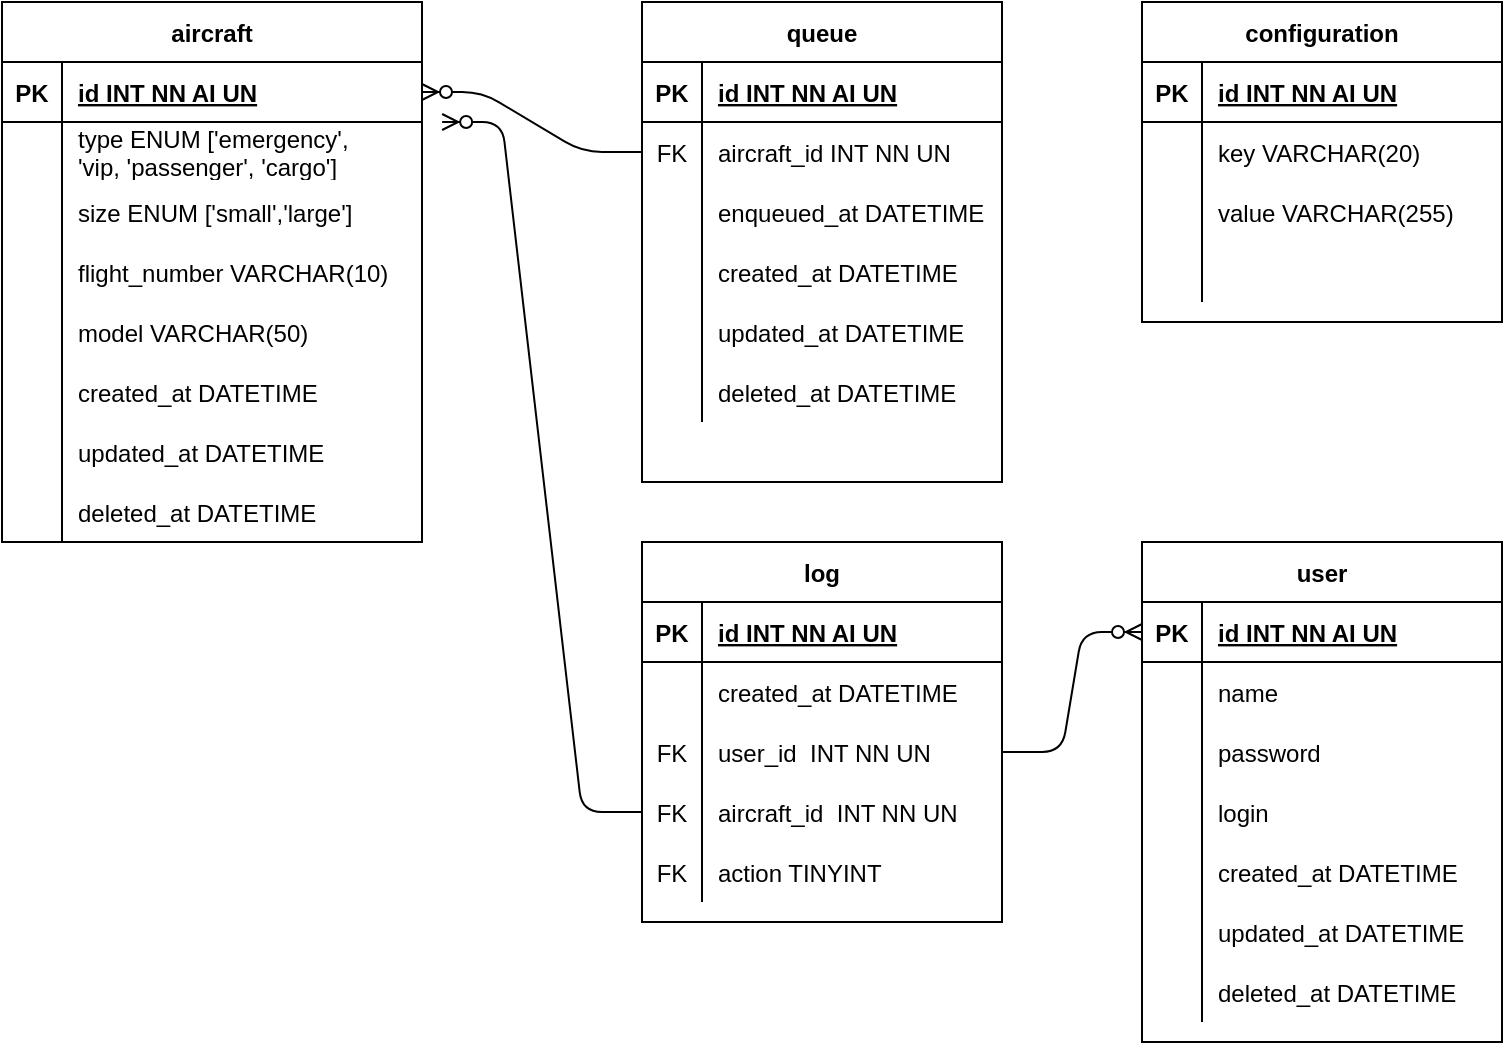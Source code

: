 <mxfile version="13.9.9" type="device"><diagram id="0ht2j76KLp9lDVNK0wAq" name="Page-1"><mxGraphModel dx="1422" dy="815" grid="1" gridSize="10" guides="1" tooltips="1" connect="1" arrows="1" fold="1" page="1" pageScale="1" pageWidth="1654" pageHeight="1169" math="0" shadow="0"><root><mxCell id="0"/><mxCell id="1" parent="0"/><mxCell id="XQBScmDAAt6XCxEWVp5U-1" value="aircraft" style="shape=table;startSize=30;container=1;collapsible=1;childLayout=tableLayout;fixedRows=1;rowLines=0;fontStyle=1;align=center;resizeLast=1;" parent="1" vertex="1"><mxGeometry y="90" width="210" height="270" as="geometry"/></mxCell><mxCell id="XQBScmDAAt6XCxEWVp5U-2" value="" style="shape=partialRectangle;collapsible=0;dropTarget=0;pointerEvents=0;fillColor=none;top=0;left=0;bottom=1;right=0;points=[[0,0.5],[1,0.5]];portConstraint=eastwest;" parent="XQBScmDAAt6XCxEWVp5U-1" vertex="1"><mxGeometry y="30" width="210" height="30" as="geometry"/></mxCell><mxCell id="XQBScmDAAt6XCxEWVp5U-3" value="PK" style="shape=partialRectangle;connectable=0;fillColor=none;top=0;left=0;bottom=0;right=0;fontStyle=1;overflow=hidden;" parent="XQBScmDAAt6XCxEWVp5U-2" vertex="1"><mxGeometry width="30" height="30" as="geometry"/></mxCell><mxCell id="XQBScmDAAt6XCxEWVp5U-4" value="id INT NN AI UN" style="shape=partialRectangle;connectable=0;fillColor=none;top=0;left=0;bottom=0;right=0;align=left;spacingLeft=6;fontStyle=5;overflow=hidden;" parent="XQBScmDAAt6XCxEWVp5U-2" vertex="1"><mxGeometry x="30" width="180" height="30" as="geometry"/></mxCell><mxCell id="XQBScmDAAt6XCxEWVp5U-5" value="" style="shape=partialRectangle;collapsible=0;dropTarget=0;pointerEvents=0;fillColor=none;top=0;left=0;bottom=0;right=0;points=[[0,0.5],[1,0.5]];portConstraint=eastwest;" parent="XQBScmDAAt6XCxEWVp5U-1" vertex="1"><mxGeometry y="60" width="210" height="30" as="geometry"/></mxCell><mxCell id="XQBScmDAAt6XCxEWVp5U-6" value="" style="shape=partialRectangle;connectable=0;fillColor=none;top=0;left=0;bottom=0;right=0;editable=1;overflow=hidden;" parent="XQBScmDAAt6XCxEWVp5U-5" vertex="1"><mxGeometry width="30" height="30" as="geometry"/></mxCell><mxCell id="XQBScmDAAt6XCxEWVp5U-7" value="type ENUM ['emergency', &#10;'vip, 'passenger', 'cargo']" style="shape=partialRectangle;connectable=0;fillColor=none;top=0;left=0;bottom=0;right=0;align=left;spacingLeft=6;overflow=hidden;" parent="XQBScmDAAt6XCxEWVp5U-5" vertex="1"><mxGeometry x="30" width="180" height="30" as="geometry"/></mxCell><mxCell id="XQBScmDAAt6XCxEWVp5U-8" value="" style="shape=partialRectangle;collapsible=0;dropTarget=0;pointerEvents=0;fillColor=none;top=0;left=0;bottom=0;right=0;points=[[0,0.5],[1,0.5]];portConstraint=eastwest;" parent="XQBScmDAAt6XCxEWVp5U-1" vertex="1"><mxGeometry y="90" width="210" height="30" as="geometry"/></mxCell><mxCell id="XQBScmDAAt6XCxEWVp5U-9" value="" style="shape=partialRectangle;connectable=0;fillColor=none;top=0;left=0;bottom=0;right=0;editable=1;overflow=hidden;" parent="XQBScmDAAt6XCxEWVp5U-8" vertex="1"><mxGeometry width="30" height="30" as="geometry"/></mxCell><mxCell id="XQBScmDAAt6XCxEWVp5U-10" value="size ENUM ['small','large']" style="shape=partialRectangle;connectable=0;fillColor=none;top=0;left=0;bottom=0;right=0;align=left;spacingLeft=6;overflow=hidden;" parent="XQBScmDAAt6XCxEWVp5U-8" vertex="1"><mxGeometry x="30" width="180" height="30" as="geometry"/></mxCell><mxCell id="XQBScmDAAt6XCxEWVp5U-11" value="" style="shape=partialRectangle;collapsible=0;dropTarget=0;pointerEvents=0;fillColor=none;top=0;left=0;bottom=0;right=0;points=[[0,0.5],[1,0.5]];portConstraint=eastwest;" parent="XQBScmDAAt6XCxEWVp5U-1" vertex="1"><mxGeometry y="120" width="210" height="30" as="geometry"/></mxCell><mxCell id="XQBScmDAAt6XCxEWVp5U-12" value="" style="shape=partialRectangle;connectable=0;fillColor=none;top=0;left=0;bottom=0;right=0;editable=1;overflow=hidden;" parent="XQBScmDAAt6XCxEWVp5U-11" vertex="1"><mxGeometry width="30" height="30" as="geometry"/></mxCell><mxCell id="XQBScmDAAt6XCxEWVp5U-13" value="flight_number VARCHAR(10)" style="shape=partialRectangle;connectable=0;fillColor=none;top=0;left=0;bottom=0;right=0;align=left;spacingLeft=6;overflow=hidden;" parent="XQBScmDAAt6XCxEWVp5U-11" vertex="1"><mxGeometry x="30" width="180" height="30" as="geometry"/></mxCell><mxCell id="XQBScmDAAt6XCxEWVp5U-69" value="" style="shape=partialRectangle;collapsible=0;dropTarget=0;pointerEvents=0;fillColor=none;top=0;left=0;bottom=0;right=0;points=[[0,0.5],[1,0.5]];portConstraint=eastwest;" parent="XQBScmDAAt6XCxEWVp5U-1" vertex="1"><mxGeometry y="150" width="210" height="30" as="geometry"/></mxCell><mxCell id="XQBScmDAAt6XCxEWVp5U-70" value="" style="shape=partialRectangle;connectable=0;fillColor=none;top=0;left=0;bottom=0;right=0;editable=1;overflow=hidden;" parent="XQBScmDAAt6XCxEWVp5U-69" vertex="1"><mxGeometry width="30" height="30" as="geometry"/></mxCell><mxCell id="XQBScmDAAt6XCxEWVp5U-71" value="model VARCHAR(50)" style="shape=partialRectangle;connectable=0;fillColor=none;top=0;left=0;bottom=0;right=0;align=left;spacingLeft=6;overflow=hidden;" parent="XQBScmDAAt6XCxEWVp5U-69" vertex="1"><mxGeometry x="30" width="180" height="30" as="geometry"/></mxCell><mxCell id="xh_Sr3jbjIxANWJktHAV-7" value="" style="shape=partialRectangle;collapsible=0;dropTarget=0;pointerEvents=0;fillColor=none;top=0;left=0;bottom=0;right=0;points=[[0,0.5],[1,0.5]];portConstraint=eastwest;" vertex="1" parent="XQBScmDAAt6XCxEWVp5U-1"><mxGeometry y="180" width="210" height="30" as="geometry"/></mxCell><mxCell id="xh_Sr3jbjIxANWJktHAV-8" value="" style="shape=partialRectangle;connectable=0;fillColor=none;top=0;left=0;bottom=0;right=0;editable=1;overflow=hidden;" vertex="1" parent="xh_Sr3jbjIxANWJktHAV-7"><mxGeometry width="30" height="30" as="geometry"/></mxCell><mxCell id="xh_Sr3jbjIxANWJktHAV-9" value="created_at DATETIME" style="shape=partialRectangle;connectable=0;fillColor=none;top=0;left=0;bottom=0;right=0;align=left;spacingLeft=6;overflow=hidden;" vertex="1" parent="xh_Sr3jbjIxANWJktHAV-7"><mxGeometry x="30" width="180" height="30" as="geometry"/></mxCell><mxCell id="xh_Sr3jbjIxANWJktHAV-10" value="" style="shape=partialRectangle;collapsible=0;dropTarget=0;pointerEvents=0;fillColor=none;top=0;left=0;bottom=0;right=0;points=[[0,0.5],[1,0.5]];portConstraint=eastwest;" vertex="1" parent="XQBScmDAAt6XCxEWVp5U-1"><mxGeometry y="210" width="210" height="30" as="geometry"/></mxCell><mxCell id="xh_Sr3jbjIxANWJktHAV-11" value="" style="shape=partialRectangle;connectable=0;fillColor=none;top=0;left=0;bottom=0;right=0;editable=1;overflow=hidden;" vertex="1" parent="xh_Sr3jbjIxANWJktHAV-10"><mxGeometry width="30" height="30" as="geometry"/></mxCell><mxCell id="xh_Sr3jbjIxANWJktHAV-12" value="updated_at DATETIME" style="shape=partialRectangle;connectable=0;fillColor=none;top=0;left=0;bottom=0;right=0;align=left;spacingLeft=6;overflow=hidden;" vertex="1" parent="xh_Sr3jbjIxANWJktHAV-10"><mxGeometry x="30" width="180" height="30" as="geometry"/></mxCell><mxCell id="xh_Sr3jbjIxANWJktHAV-13" value="" style="shape=partialRectangle;collapsible=0;dropTarget=0;pointerEvents=0;fillColor=none;top=0;left=0;bottom=0;right=0;points=[[0,0.5],[1,0.5]];portConstraint=eastwest;" vertex="1" parent="XQBScmDAAt6XCxEWVp5U-1"><mxGeometry y="240" width="210" height="30" as="geometry"/></mxCell><mxCell id="xh_Sr3jbjIxANWJktHAV-14" value="" style="shape=partialRectangle;connectable=0;fillColor=none;top=0;left=0;bottom=0;right=0;editable=1;overflow=hidden;" vertex="1" parent="xh_Sr3jbjIxANWJktHAV-13"><mxGeometry width="30" height="30" as="geometry"/></mxCell><mxCell id="xh_Sr3jbjIxANWJktHAV-15" value="deleted_at DATETIME" style="shape=partialRectangle;connectable=0;fillColor=none;top=0;left=0;bottom=0;right=0;align=left;spacingLeft=6;overflow=hidden;" vertex="1" parent="xh_Sr3jbjIxANWJktHAV-13"><mxGeometry x="30" width="180" height="30" as="geometry"/></mxCell><mxCell id="XQBScmDAAt6XCxEWVp5U-14" value="configuration" style="shape=table;startSize=30;container=1;collapsible=1;childLayout=tableLayout;fixedRows=1;rowLines=0;fontStyle=1;align=center;resizeLast=1;" parent="1" vertex="1"><mxGeometry x="570" y="90" width="180" height="160" as="geometry"/></mxCell><mxCell id="XQBScmDAAt6XCxEWVp5U-15" value="" style="shape=partialRectangle;collapsible=0;dropTarget=0;pointerEvents=0;fillColor=none;top=0;left=0;bottom=1;right=0;points=[[0,0.5],[1,0.5]];portConstraint=eastwest;" parent="XQBScmDAAt6XCxEWVp5U-14" vertex="1"><mxGeometry y="30" width="180" height="30" as="geometry"/></mxCell><mxCell id="XQBScmDAAt6XCxEWVp5U-16" value="PK" style="shape=partialRectangle;connectable=0;fillColor=none;top=0;left=0;bottom=0;right=0;fontStyle=1;overflow=hidden;" parent="XQBScmDAAt6XCxEWVp5U-15" vertex="1"><mxGeometry width="30" height="30" as="geometry"/></mxCell><mxCell id="XQBScmDAAt6XCxEWVp5U-17" value="id INT NN AI UN" style="shape=partialRectangle;connectable=0;fillColor=none;top=0;left=0;bottom=0;right=0;align=left;spacingLeft=6;fontStyle=5;overflow=hidden;" parent="XQBScmDAAt6XCxEWVp5U-15" vertex="1"><mxGeometry x="30" width="150" height="30" as="geometry"/></mxCell><mxCell id="XQBScmDAAt6XCxEWVp5U-18" value="" style="shape=partialRectangle;collapsible=0;dropTarget=0;pointerEvents=0;fillColor=none;top=0;left=0;bottom=0;right=0;points=[[0,0.5],[1,0.5]];portConstraint=eastwest;" parent="XQBScmDAAt6XCxEWVp5U-14" vertex="1"><mxGeometry y="60" width="180" height="30" as="geometry"/></mxCell><mxCell id="XQBScmDAAt6XCxEWVp5U-19" value="" style="shape=partialRectangle;connectable=0;fillColor=none;top=0;left=0;bottom=0;right=0;editable=1;overflow=hidden;" parent="XQBScmDAAt6XCxEWVp5U-18" vertex="1"><mxGeometry width="30" height="30" as="geometry"/></mxCell><mxCell id="XQBScmDAAt6XCxEWVp5U-20" value="key VARCHAR(20)" style="shape=partialRectangle;connectable=0;fillColor=none;top=0;left=0;bottom=0;right=0;align=left;spacingLeft=6;overflow=hidden;" parent="XQBScmDAAt6XCxEWVp5U-18" vertex="1"><mxGeometry x="30" width="150" height="30" as="geometry"/></mxCell><mxCell id="XQBScmDAAt6XCxEWVp5U-21" value="" style="shape=partialRectangle;collapsible=0;dropTarget=0;pointerEvents=0;fillColor=none;top=0;left=0;bottom=0;right=0;points=[[0,0.5],[1,0.5]];portConstraint=eastwest;" parent="XQBScmDAAt6XCxEWVp5U-14" vertex="1"><mxGeometry y="90" width="180" height="30" as="geometry"/></mxCell><mxCell id="XQBScmDAAt6XCxEWVp5U-22" value="" style="shape=partialRectangle;connectable=0;fillColor=none;top=0;left=0;bottom=0;right=0;editable=1;overflow=hidden;" parent="XQBScmDAAt6XCxEWVp5U-21" vertex="1"><mxGeometry width="30" height="30" as="geometry"/></mxCell><mxCell id="XQBScmDAAt6XCxEWVp5U-23" value="value VARCHAR(255)" style="shape=partialRectangle;connectable=0;fillColor=none;top=0;left=0;bottom=0;right=0;align=left;spacingLeft=6;overflow=hidden;" parent="XQBScmDAAt6XCxEWVp5U-21" vertex="1"><mxGeometry x="30" width="150" height="30" as="geometry"/></mxCell><mxCell id="XQBScmDAAt6XCxEWVp5U-24" value="" style="shape=partialRectangle;collapsible=0;dropTarget=0;pointerEvents=0;fillColor=none;top=0;left=0;bottom=0;right=0;points=[[0,0.5],[1,0.5]];portConstraint=eastwest;" parent="XQBScmDAAt6XCxEWVp5U-14" vertex="1"><mxGeometry y="120" width="180" height="30" as="geometry"/></mxCell><mxCell id="XQBScmDAAt6XCxEWVp5U-25" value="" style="shape=partialRectangle;connectable=0;fillColor=none;top=0;left=0;bottom=0;right=0;editable=1;overflow=hidden;" parent="XQBScmDAAt6XCxEWVp5U-24" vertex="1"><mxGeometry width="30" height="30" as="geometry"/></mxCell><mxCell id="XQBScmDAAt6XCxEWVp5U-26" value="" style="shape=partialRectangle;connectable=0;fillColor=none;top=0;left=0;bottom=0;right=0;align=left;spacingLeft=6;overflow=hidden;" parent="XQBScmDAAt6XCxEWVp5U-24" vertex="1"><mxGeometry x="30" width="150" height="30" as="geometry"/></mxCell><mxCell id="XQBScmDAAt6XCxEWVp5U-27" value="queue" style="shape=table;startSize=30;container=1;collapsible=1;childLayout=tableLayout;fixedRows=1;rowLines=0;fontStyle=1;align=center;resizeLast=1;" parent="1" vertex="1"><mxGeometry x="320" y="90" width="180" height="240" as="geometry"/></mxCell><mxCell id="XQBScmDAAt6XCxEWVp5U-28" value="" style="shape=partialRectangle;collapsible=0;dropTarget=0;pointerEvents=0;fillColor=none;top=0;left=0;bottom=1;right=0;points=[[0,0.5],[1,0.5]];portConstraint=eastwest;" parent="XQBScmDAAt6XCxEWVp5U-27" vertex="1"><mxGeometry y="30" width="180" height="30" as="geometry"/></mxCell><mxCell id="XQBScmDAAt6XCxEWVp5U-29" value="PK" style="shape=partialRectangle;connectable=0;fillColor=none;top=0;left=0;bottom=0;right=0;fontStyle=1;overflow=hidden;" parent="XQBScmDAAt6XCxEWVp5U-28" vertex="1"><mxGeometry width="30" height="30" as="geometry"/></mxCell><mxCell id="XQBScmDAAt6XCxEWVp5U-30" value="id INT NN AI UN" style="shape=partialRectangle;connectable=0;fillColor=none;top=0;left=0;bottom=0;right=0;align=left;spacingLeft=6;fontStyle=5;overflow=hidden;" parent="XQBScmDAAt6XCxEWVp5U-28" vertex="1"><mxGeometry x="30" width="150" height="30" as="geometry"/></mxCell><mxCell id="XQBScmDAAt6XCxEWVp5U-31" value="" style="shape=partialRectangle;collapsible=0;dropTarget=0;pointerEvents=0;fillColor=none;top=0;left=0;bottom=0;right=0;points=[[0,0.5],[1,0.5]];portConstraint=eastwest;" parent="XQBScmDAAt6XCxEWVp5U-27" vertex="1"><mxGeometry y="60" width="180" height="30" as="geometry"/></mxCell><mxCell id="XQBScmDAAt6XCxEWVp5U-32" value="FK" style="shape=partialRectangle;connectable=0;fillColor=none;top=0;left=0;bottom=0;right=0;editable=1;overflow=hidden;" parent="XQBScmDAAt6XCxEWVp5U-31" vertex="1"><mxGeometry width="30" height="30" as="geometry"/></mxCell><mxCell id="XQBScmDAAt6XCxEWVp5U-33" value="aircraft_id INT NN UN" style="shape=partialRectangle;connectable=0;fillColor=none;top=0;left=0;bottom=0;right=0;align=left;spacingLeft=6;overflow=hidden;" parent="XQBScmDAAt6XCxEWVp5U-31" vertex="1"><mxGeometry x="30" width="150" height="30" as="geometry"/></mxCell><mxCell id="XQBScmDAAt6XCxEWVp5U-34" value="" style="shape=partialRectangle;collapsible=0;dropTarget=0;pointerEvents=0;fillColor=none;top=0;left=0;bottom=0;right=0;points=[[0,0.5],[1,0.5]];portConstraint=eastwest;" parent="XQBScmDAAt6XCxEWVp5U-27" vertex="1"><mxGeometry y="90" width="180" height="30" as="geometry"/></mxCell><mxCell id="XQBScmDAAt6XCxEWVp5U-35" value="" style="shape=partialRectangle;connectable=0;fillColor=none;top=0;left=0;bottom=0;right=0;editable=1;overflow=hidden;" parent="XQBScmDAAt6XCxEWVp5U-34" vertex="1"><mxGeometry width="30" height="30" as="geometry"/></mxCell><mxCell id="XQBScmDAAt6XCxEWVp5U-36" value="enqueued_at DATETIME" style="shape=partialRectangle;connectable=0;fillColor=none;top=0;left=0;bottom=0;right=0;align=left;spacingLeft=6;overflow=hidden;" parent="XQBScmDAAt6XCxEWVp5U-34" vertex="1"><mxGeometry x="30" width="150" height="30" as="geometry"/></mxCell><mxCell id="XQBScmDAAt6XCxEWVp5U-37" value="" style="shape=partialRectangle;collapsible=0;dropTarget=0;pointerEvents=0;fillColor=none;top=0;left=0;bottom=0;right=0;points=[[0,0.5],[1,0.5]];portConstraint=eastwest;" parent="XQBScmDAAt6XCxEWVp5U-27" vertex="1"><mxGeometry y="120" width="180" height="30" as="geometry"/></mxCell><mxCell id="XQBScmDAAt6XCxEWVp5U-38" value="" style="shape=partialRectangle;connectable=0;fillColor=none;top=0;left=0;bottom=0;right=0;editable=1;overflow=hidden;" parent="XQBScmDAAt6XCxEWVp5U-37" vertex="1"><mxGeometry width="30" height="30" as="geometry"/></mxCell><mxCell id="XQBScmDAAt6XCxEWVp5U-39" value="created_at DATETIME" style="shape=partialRectangle;connectable=0;fillColor=none;top=0;left=0;bottom=0;right=0;align=left;spacingLeft=6;overflow=hidden;" parent="XQBScmDAAt6XCxEWVp5U-37" vertex="1"><mxGeometry x="30" width="150" height="30" as="geometry"/></mxCell><mxCell id="xh_Sr3jbjIxANWJktHAV-1" value="" style="shape=partialRectangle;collapsible=0;dropTarget=0;pointerEvents=0;fillColor=none;top=0;left=0;bottom=0;right=0;points=[[0,0.5],[1,0.5]];portConstraint=eastwest;" vertex="1" parent="XQBScmDAAt6XCxEWVp5U-27"><mxGeometry y="150" width="180" height="30" as="geometry"/></mxCell><mxCell id="xh_Sr3jbjIxANWJktHAV-2" value="" style="shape=partialRectangle;connectable=0;fillColor=none;top=0;left=0;bottom=0;right=0;editable=1;overflow=hidden;" vertex="1" parent="xh_Sr3jbjIxANWJktHAV-1"><mxGeometry width="30" height="30" as="geometry"/></mxCell><mxCell id="xh_Sr3jbjIxANWJktHAV-3" value="updated_at DATETIME" style="shape=partialRectangle;connectable=0;fillColor=none;top=0;left=0;bottom=0;right=0;align=left;spacingLeft=6;overflow=hidden;" vertex="1" parent="xh_Sr3jbjIxANWJktHAV-1"><mxGeometry x="30" width="150" height="30" as="geometry"/></mxCell><mxCell id="xh_Sr3jbjIxANWJktHAV-4" value="" style="shape=partialRectangle;collapsible=0;dropTarget=0;pointerEvents=0;fillColor=none;top=0;left=0;bottom=0;right=0;points=[[0,0.5],[1,0.5]];portConstraint=eastwest;" vertex="1" parent="XQBScmDAAt6XCxEWVp5U-27"><mxGeometry y="180" width="180" height="30" as="geometry"/></mxCell><mxCell id="xh_Sr3jbjIxANWJktHAV-5" value="" style="shape=partialRectangle;connectable=0;fillColor=none;top=0;left=0;bottom=0;right=0;editable=1;overflow=hidden;" vertex="1" parent="xh_Sr3jbjIxANWJktHAV-4"><mxGeometry width="30" height="30" as="geometry"/></mxCell><mxCell id="xh_Sr3jbjIxANWJktHAV-6" value="deleted_at DATETIME" style="shape=partialRectangle;connectable=0;fillColor=none;top=0;left=0;bottom=0;right=0;align=left;spacingLeft=6;overflow=hidden;" vertex="1" parent="xh_Sr3jbjIxANWJktHAV-4"><mxGeometry x="30" width="150" height="30" as="geometry"/></mxCell><mxCell id="XQBScmDAAt6XCxEWVp5U-40" value="log" style="shape=table;startSize=30;container=1;collapsible=1;childLayout=tableLayout;fixedRows=1;rowLines=0;fontStyle=1;align=center;resizeLast=1;" parent="1" vertex="1"><mxGeometry x="320" y="360" width="180" height="190" as="geometry"/></mxCell><mxCell id="XQBScmDAAt6XCxEWVp5U-41" value="" style="shape=partialRectangle;collapsible=0;dropTarget=0;pointerEvents=0;fillColor=none;top=0;left=0;bottom=1;right=0;points=[[0,0.5],[1,0.5]];portConstraint=eastwest;" parent="XQBScmDAAt6XCxEWVp5U-40" vertex="1"><mxGeometry y="30" width="180" height="30" as="geometry"/></mxCell><mxCell id="XQBScmDAAt6XCxEWVp5U-42" value="PK" style="shape=partialRectangle;connectable=0;fillColor=none;top=0;left=0;bottom=0;right=0;fontStyle=1;overflow=hidden;" parent="XQBScmDAAt6XCxEWVp5U-41" vertex="1"><mxGeometry width="30" height="30" as="geometry"/></mxCell><mxCell id="XQBScmDAAt6XCxEWVp5U-43" value="id INT NN AI UN" style="shape=partialRectangle;connectable=0;fillColor=none;top=0;left=0;bottom=0;right=0;align=left;spacingLeft=6;fontStyle=5;overflow=hidden;" parent="XQBScmDAAt6XCxEWVp5U-41" vertex="1"><mxGeometry x="30" width="150" height="30" as="geometry"/></mxCell><mxCell id="XQBScmDAAt6XCxEWVp5U-44" value="" style="shape=partialRectangle;collapsible=0;dropTarget=0;pointerEvents=0;fillColor=none;top=0;left=0;bottom=0;right=0;points=[[0,0.5],[1,0.5]];portConstraint=eastwest;" parent="XQBScmDAAt6XCxEWVp5U-40" vertex="1"><mxGeometry y="60" width="180" height="30" as="geometry"/></mxCell><mxCell id="XQBScmDAAt6XCxEWVp5U-45" value="" style="shape=partialRectangle;connectable=0;fillColor=none;top=0;left=0;bottom=0;right=0;editable=1;overflow=hidden;" parent="XQBScmDAAt6XCxEWVp5U-44" vertex="1"><mxGeometry width="30" height="30" as="geometry"/></mxCell><mxCell id="XQBScmDAAt6XCxEWVp5U-46" value="created_at DATETIME" style="shape=partialRectangle;connectable=0;fillColor=none;top=0;left=0;bottom=0;right=0;align=left;spacingLeft=6;overflow=hidden;" parent="XQBScmDAAt6XCxEWVp5U-44" vertex="1"><mxGeometry x="30" width="150" height="30" as="geometry"/></mxCell><mxCell id="XQBScmDAAt6XCxEWVp5U-47" value="" style="shape=partialRectangle;collapsible=0;dropTarget=0;pointerEvents=0;fillColor=none;top=0;left=0;bottom=0;right=0;points=[[0,0.5],[1,0.5]];portConstraint=eastwest;" parent="XQBScmDAAt6XCxEWVp5U-40" vertex="1"><mxGeometry y="90" width="180" height="30" as="geometry"/></mxCell><mxCell id="XQBScmDAAt6XCxEWVp5U-48" value="FK" style="shape=partialRectangle;connectable=0;fillColor=none;top=0;left=0;bottom=0;right=0;editable=1;overflow=hidden;" parent="XQBScmDAAt6XCxEWVp5U-47" vertex="1"><mxGeometry width="30" height="30" as="geometry"/></mxCell><mxCell id="XQBScmDAAt6XCxEWVp5U-49" value="user_id  INT NN UN" style="shape=partialRectangle;connectable=0;fillColor=none;top=0;left=0;bottom=0;right=0;align=left;spacingLeft=6;overflow=hidden;" parent="XQBScmDAAt6XCxEWVp5U-47" vertex="1"><mxGeometry x="30" width="150" height="30" as="geometry"/></mxCell><mxCell id="XQBScmDAAt6XCxEWVp5U-50" value="" style="shape=partialRectangle;collapsible=0;dropTarget=0;pointerEvents=0;fillColor=none;top=0;left=0;bottom=0;right=0;points=[[0,0.5],[1,0.5]];portConstraint=eastwest;" parent="XQBScmDAAt6XCxEWVp5U-40" vertex="1"><mxGeometry y="120" width="180" height="30" as="geometry"/></mxCell><mxCell id="XQBScmDAAt6XCxEWVp5U-51" value="FK" style="shape=partialRectangle;connectable=0;fillColor=none;top=0;left=0;bottom=0;right=0;editable=1;overflow=hidden;" parent="XQBScmDAAt6XCxEWVp5U-50" vertex="1"><mxGeometry width="30" height="30" as="geometry"/></mxCell><mxCell id="XQBScmDAAt6XCxEWVp5U-52" value="aircraft_id  INT NN UN" style="shape=partialRectangle;connectable=0;fillColor=none;top=0;left=0;bottom=0;right=0;align=left;spacingLeft=6;overflow=hidden;" parent="XQBScmDAAt6XCxEWVp5U-50" vertex="1"><mxGeometry x="30" width="150" height="30" as="geometry"/></mxCell><mxCell id="XQBScmDAAt6XCxEWVp5U-72" value="" style="shape=partialRectangle;collapsible=0;dropTarget=0;pointerEvents=0;fillColor=none;top=0;left=0;bottom=0;right=0;points=[[0,0.5],[1,0.5]];portConstraint=eastwest;" parent="XQBScmDAAt6XCxEWVp5U-40" vertex="1"><mxGeometry y="150" width="180" height="30" as="geometry"/></mxCell><mxCell id="XQBScmDAAt6XCxEWVp5U-73" value="FK" style="shape=partialRectangle;connectable=0;fillColor=none;top=0;left=0;bottom=0;right=0;editable=1;overflow=hidden;" parent="XQBScmDAAt6XCxEWVp5U-72" vertex="1"><mxGeometry width="30" height="30" as="geometry"/></mxCell><mxCell id="XQBScmDAAt6XCxEWVp5U-74" value="action TINYINT" style="shape=partialRectangle;connectable=0;fillColor=none;top=0;left=0;bottom=0;right=0;align=left;spacingLeft=6;overflow=hidden;" parent="XQBScmDAAt6XCxEWVp5U-72" vertex="1"><mxGeometry x="30" width="150" height="30" as="geometry"/></mxCell><mxCell id="XQBScmDAAt6XCxEWVp5U-53" value="user" style="shape=table;startSize=30;container=1;collapsible=1;childLayout=tableLayout;fixedRows=1;rowLines=0;fontStyle=1;align=center;resizeLast=1;" parent="1" vertex="1"><mxGeometry x="570" y="360" width="180" height="250" as="geometry"/></mxCell><mxCell id="XQBScmDAAt6XCxEWVp5U-54" value="" style="shape=partialRectangle;collapsible=0;dropTarget=0;pointerEvents=0;fillColor=none;top=0;left=0;bottom=1;right=0;points=[[0,0.5],[1,0.5]];portConstraint=eastwest;" parent="XQBScmDAAt6XCxEWVp5U-53" vertex="1"><mxGeometry y="30" width="180" height="30" as="geometry"/></mxCell><mxCell id="XQBScmDAAt6XCxEWVp5U-55" value="PK" style="shape=partialRectangle;connectable=0;fillColor=none;top=0;left=0;bottom=0;right=0;fontStyle=1;overflow=hidden;" parent="XQBScmDAAt6XCxEWVp5U-54" vertex="1"><mxGeometry width="30" height="30" as="geometry"/></mxCell><mxCell id="XQBScmDAAt6XCxEWVp5U-56" value="id INT NN AI UN" style="shape=partialRectangle;connectable=0;fillColor=none;top=0;left=0;bottom=0;right=0;align=left;spacingLeft=6;fontStyle=5;overflow=hidden;" parent="XQBScmDAAt6XCxEWVp5U-54" vertex="1"><mxGeometry x="30" width="150" height="30" as="geometry"/></mxCell><mxCell id="XQBScmDAAt6XCxEWVp5U-57" value="" style="shape=partialRectangle;collapsible=0;dropTarget=0;pointerEvents=0;fillColor=none;top=0;left=0;bottom=0;right=0;points=[[0,0.5],[1,0.5]];portConstraint=eastwest;" parent="XQBScmDAAt6XCxEWVp5U-53" vertex="1"><mxGeometry y="60" width="180" height="30" as="geometry"/></mxCell><mxCell id="XQBScmDAAt6XCxEWVp5U-58" value="" style="shape=partialRectangle;connectable=0;fillColor=none;top=0;left=0;bottom=0;right=0;editable=1;overflow=hidden;" parent="XQBScmDAAt6XCxEWVp5U-57" vertex="1"><mxGeometry width="30" height="30" as="geometry"/></mxCell><mxCell id="XQBScmDAAt6XCxEWVp5U-59" value="name" style="shape=partialRectangle;connectable=0;fillColor=none;top=0;left=0;bottom=0;right=0;align=left;spacingLeft=6;overflow=hidden;" parent="XQBScmDAAt6XCxEWVp5U-57" vertex="1"><mxGeometry x="30" width="150" height="30" as="geometry"/></mxCell><mxCell id="XQBScmDAAt6XCxEWVp5U-60" value="" style="shape=partialRectangle;collapsible=0;dropTarget=0;pointerEvents=0;fillColor=none;top=0;left=0;bottom=0;right=0;points=[[0,0.5],[1,0.5]];portConstraint=eastwest;" parent="XQBScmDAAt6XCxEWVp5U-53" vertex="1"><mxGeometry y="90" width="180" height="30" as="geometry"/></mxCell><mxCell id="XQBScmDAAt6XCxEWVp5U-61" value="" style="shape=partialRectangle;connectable=0;fillColor=none;top=0;left=0;bottom=0;right=0;editable=1;overflow=hidden;" parent="XQBScmDAAt6XCxEWVp5U-60" vertex="1"><mxGeometry width="30" height="30" as="geometry"/></mxCell><mxCell id="XQBScmDAAt6XCxEWVp5U-62" value="password" style="shape=partialRectangle;connectable=0;fillColor=none;top=0;left=0;bottom=0;right=0;align=left;spacingLeft=6;overflow=hidden;" parent="XQBScmDAAt6XCxEWVp5U-60" vertex="1"><mxGeometry x="30" width="150" height="30" as="geometry"/></mxCell><mxCell id="XQBScmDAAt6XCxEWVp5U-63" value="" style="shape=partialRectangle;collapsible=0;dropTarget=0;pointerEvents=0;fillColor=none;top=0;left=0;bottom=0;right=0;points=[[0,0.5],[1,0.5]];portConstraint=eastwest;" parent="XQBScmDAAt6XCxEWVp5U-53" vertex="1"><mxGeometry y="120" width="180" height="30" as="geometry"/></mxCell><mxCell id="XQBScmDAAt6XCxEWVp5U-64" value="" style="shape=partialRectangle;connectable=0;fillColor=none;top=0;left=0;bottom=0;right=0;editable=1;overflow=hidden;" parent="XQBScmDAAt6XCxEWVp5U-63" vertex="1"><mxGeometry width="30" height="30" as="geometry"/></mxCell><mxCell id="XQBScmDAAt6XCxEWVp5U-65" value="login" style="shape=partialRectangle;connectable=0;fillColor=none;top=0;left=0;bottom=0;right=0;align=left;spacingLeft=6;overflow=hidden;" parent="XQBScmDAAt6XCxEWVp5U-63" vertex="1"><mxGeometry x="30" width="150" height="30" as="geometry"/></mxCell><mxCell id="xh_Sr3jbjIxANWJktHAV-16" value="" style="shape=partialRectangle;collapsible=0;dropTarget=0;pointerEvents=0;fillColor=none;top=0;left=0;bottom=0;right=0;points=[[0,0.5],[1,0.5]];portConstraint=eastwest;" vertex="1" parent="XQBScmDAAt6XCxEWVp5U-53"><mxGeometry y="150" width="180" height="30" as="geometry"/></mxCell><mxCell id="xh_Sr3jbjIxANWJktHAV-17" value="" style="shape=partialRectangle;connectable=0;fillColor=none;top=0;left=0;bottom=0;right=0;editable=1;overflow=hidden;" vertex="1" parent="xh_Sr3jbjIxANWJktHAV-16"><mxGeometry width="30" height="30" as="geometry"/></mxCell><mxCell id="xh_Sr3jbjIxANWJktHAV-18" value="created_at DATETIME" style="shape=partialRectangle;connectable=0;fillColor=none;top=0;left=0;bottom=0;right=0;align=left;spacingLeft=6;overflow=hidden;" vertex="1" parent="xh_Sr3jbjIxANWJktHAV-16"><mxGeometry x="30" width="150" height="30" as="geometry"/></mxCell><mxCell id="xh_Sr3jbjIxANWJktHAV-19" value="" style="shape=partialRectangle;collapsible=0;dropTarget=0;pointerEvents=0;fillColor=none;top=0;left=0;bottom=0;right=0;points=[[0,0.5],[1,0.5]];portConstraint=eastwest;" vertex="1" parent="XQBScmDAAt6XCxEWVp5U-53"><mxGeometry y="180" width="180" height="30" as="geometry"/></mxCell><mxCell id="xh_Sr3jbjIxANWJktHAV-20" value="" style="shape=partialRectangle;connectable=0;fillColor=none;top=0;left=0;bottom=0;right=0;editable=1;overflow=hidden;" vertex="1" parent="xh_Sr3jbjIxANWJktHAV-19"><mxGeometry width="30" height="30" as="geometry"/></mxCell><mxCell id="xh_Sr3jbjIxANWJktHAV-21" value="updated_at DATETIME" style="shape=partialRectangle;connectable=0;fillColor=none;top=0;left=0;bottom=0;right=0;align=left;spacingLeft=6;overflow=hidden;" vertex="1" parent="xh_Sr3jbjIxANWJktHAV-19"><mxGeometry x="30" width="150" height="30" as="geometry"/></mxCell><mxCell id="xh_Sr3jbjIxANWJktHAV-22" value="" style="shape=partialRectangle;collapsible=0;dropTarget=0;pointerEvents=0;fillColor=none;top=0;left=0;bottom=0;right=0;points=[[0,0.5],[1,0.5]];portConstraint=eastwest;" vertex="1" parent="XQBScmDAAt6XCxEWVp5U-53"><mxGeometry y="210" width="180" height="30" as="geometry"/></mxCell><mxCell id="xh_Sr3jbjIxANWJktHAV-23" value="" style="shape=partialRectangle;connectable=0;fillColor=none;top=0;left=0;bottom=0;right=0;editable=1;overflow=hidden;" vertex="1" parent="xh_Sr3jbjIxANWJktHAV-22"><mxGeometry width="30" height="30" as="geometry"/></mxCell><mxCell id="xh_Sr3jbjIxANWJktHAV-24" value="deleted_at DATETIME" style="shape=partialRectangle;connectable=0;fillColor=none;top=0;left=0;bottom=0;right=0;align=left;spacingLeft=6;overflow=hidden;" vertex="1" parent="xh_Sr3jbjIxANWJktHAV-22"><mxGeometry x="30" width="150" height="30" as="geometry"/></mxCell><mxCell id="XQBScmDAAt6XCxEWVp5U-75" value="" style="edgeStyle=entityRelationEdgeStyle;fontSize=12;html=1;endArrow=ERzeroToMany;endFill=1;exitX=0;exitY=0.5;exitDx=0;exitDy=0;entryX=1;entryY=0.5;entryDx=0;entryDy=0;" parent="1" source="XQBScmDAAt6XCxEWVp5U-31" target="XQBScmDAAt6XCxEWVp5U-2" edge="1"><mxGeometry width="100" height="100" relative="1" as="geometry"><mxPoint x="330" y="250" as="sourcePoint"/><mxPoint x="280" y="160" as="targetPoint"/></mxGeometry></mxCell><mxCell id="XQBScmDAAt6XCxEWVp5U-76" value="" style="edgeStyle=entityRelationEdgeStyle;fontSize=12;html=1;endArrow=ERzeroToMany;endFill=1;exitX=1;exitY=0.5;exitDx=0;exitDy=0;entryX=0;entryY=0.5;entryDx=0;entryDy=0;" parent="1" source="XQBScmDAAt6XCxEWVp5U-47" target="XQBScmDAAt6XCxEWVp5U-54" edge="1"><mxGeometry width="100" height="100" relative="1" as="geometry"><mxPoint x="600" y="205" as="sourcePoint"/><mxPoint x="220" y="145" as="targetPoint"/></mxGeometry></mxCell><mxCell id="XQBScmDAAt6XCxEWVp5U-77" value="" style="edgeStyle=entityRelationEdgeStyle;fontSize=12;html=1;endArrow=ERzeroToMany;endFill=1;exitX=0;exitY=0.5;exitDx=0;exitDy=0;entryX=1.048;entryY=0;entryDx=0;entryDy=0;entryPerimeter=0;" parent="1" source="XQBScmDAAt6XCxEWVp5U-50" target="XQBScmDAAt6XCxEWVp5U-5" edge="1"><mxGeometry width="100" height="100" relative="1" as="geometry"><mxPoint x="320" y="465" as="sourcePoint"/><mxPoint x="175" y="435" as="targetPoint"/></mxGeometry></mxCell></root></mxGraphModel></diagram></mxfile>